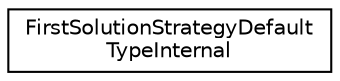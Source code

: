digraph "Graphical Class Hierarchy"
{
 // LATEX_PDF_SIZE
  edge [fontname="Helvetica",fontsize="10",labelfontname="Helvetica",labelfontsize="10"];
  node [fontname="Helvetica",fontsize="10",shape=record];
  rankdir="LR";
  Node0 [label="FirstSolutionStrategyDefault\lTypeInternal",height=0.2,width=0.4,color="black", fillcolor="white", style="filled",URL="$structoperations__research_1_1_first_solution_strategy_default_type_internal.html",tooltip=" "];
}
